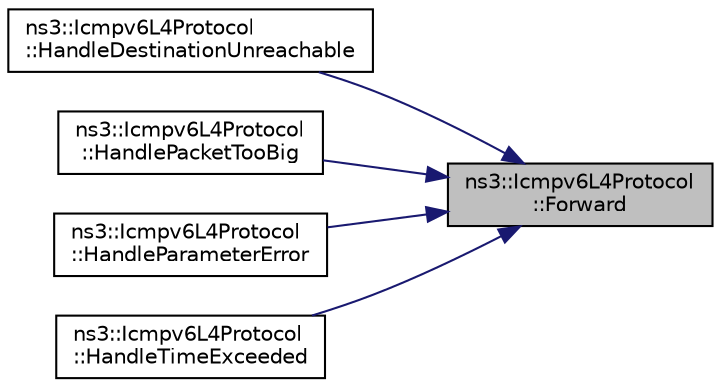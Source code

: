 digraph "ns3::Icmpv6L4Protocol::Forward"
{
 // LATEX_PDF_SIZE
  edge [fontname="Helvetica",fontsize="10",labelfontname="Helvetica",labelfontsize="10"];
  node [fontname="Helvetica",fontsize="10",shape=record];
  rankdir="RL";
  Node1 [label="ns3::Icmpv6L4Protocol\l::Forward",height=0.2,width=0.4,color="black", fillcolor="grey75", style="filled", fontcolor="black",tooltip="Notify an ICMPv6 reception to upper layers (if requested)."];
  Node1 -> Node2 [dir="back",color="midnightblue",fontsize="10",style="solid",fontname="Helvetica"];
  Node2 [label="ns3::Icmpv6L4Protocol\l::HandleDestinationUnreachable",height=0.2,width=0.4,color="black", fillcolor="white", style="filled",URL="$classns3_1_1_icmpv6_l4_protocol.html#ac7cc1db0945e6dc5be05c82a4aa746be",tooltip="Receive Destination Unreachable method."];
  Node1 -> Node3 [dir="back",color="midnightblue",fontsize="10",style="solid",fontname="Helvetica"];
  Node3 [label="ns3::Icmpv6L4Protocol\l::HandlePacketTooBig",height=0.2,width=0.4,color="black", fillcolor="white", style="filled",URL="$classns3_1_1_icmpv6_l4_protocol.html#a5508e43a5549288270fc050b8b072f51",tooltip="Receive Packet Too Big method."];
  Node1 -> Node4 [dir="back",color="midnightblue",fontsize="10",style="solid",fontname="Helvetica"];
  Node4 [label="ns3::Icmpv6L4Protocol\l::HandleParameterError",height=0.2,width=0.4,color="black", fillcolor="white", style="filled",URL="$classns3_1_1_icmpv6_l4_protocol.html#ae1ec3272a15fdf3bde7037b86191a365",tooltip="Receive Parameter Error method."];
  Node1 -> Node5 [dir="back",color="midnightblue",fontsize="10",style="solid",fontname="Helvetica"];
  Node5 [label="ns3::Icmpv6L4Protocol\l::HandleTimeExceeded",height=0.2,width=0.4,color="black", fillcolor="white", style="filled",URL="$classns3_1_1_icmpv6_l4_protocol.html#ab83a1f9bbf51d2df18d893bb8b2f37ab",tooltip="Receive Time Exceeded method."];
}
